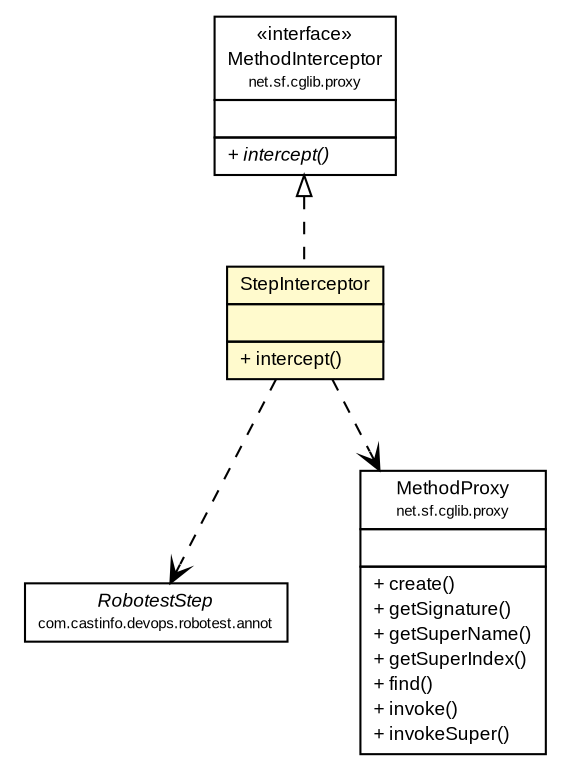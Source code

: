 #!/usr/local/bin/dot
#
# Class diagram 
# Generated by UMLGraph version R5_6-24-gf6e263 (https://www.umlgraph.org/)
#

digraph G {
	edge [fontname="arial",fontsize=10,labelfontname="arial",labelfontsize=10];
	node [fontname="arial",fontsize=10,shape=plaintext];
	nodesep=0.25;
	ranksep=0.5;
	// com.castinfo.devops.robotest.annot.RobotestStep
	c2034 [label=<<table title="com.castinfo.devops.robotest.annot.RobotestStep" border="0" cellborder="1" cellspacing="0" cellpadding="2" port="p" href="./annot/RobotestStep.html">
		<tr><td><table border="0" cellspacing="0" cellpadding="1">
<tr><td align="center" balign="center"><font face="arial italic"> RobotestStep </font></td></tr>
<tr><td align="center" balign="center"><font point-size="7.0"> com.castinfo.devops.robotest.annot </font></td></tr>
		</table></td></tr>
		</table>>, URL="./annot/RobotestStep.html", fontname="arial", fontcolor="black", fontsize=9.0];
	// com.castinfo.devops.robotest.StepInterceptor
	c2056 [label=<<table title="com.castinfo.devops.robotest.StepInterceptor" border="0" cellborder="1" cellspacing="0" cellpadding="2" port="p" bgcolor="lemonChiffon" href="./StepInterceptor.html">
		<tr><td><table border="0" cellspacing="0" cellpadding="1">
<tr><td align="center" balign="center"> StepInterceptor </td></tr>
		</table></td></tr>
		<tr><td><table border="0" cellspacing="0" cellpadding="1">
<tr><td align="left" balign="left">  </td></tr>
		</table></td></tr>
		<tr><td><table border="0" cellspacing="0" cellpadding="1">
<tr><td align="left" balign="left"> + intercept() </td></tr>
		</table></td></tr>
		</table>>, URL="./StepInterceptor.html", fontname="arial", fontcolor="black", fontsize=9.0];
	//com.castinfo.devops.robotest.StepInterceptor implements net.sf.cglib.proxy.MethodInterceptor
	c2076:p -> c2056:p [dir=back,arrowtail=empty,style=dashed];
	// com.castinfo.devops.robotest.StepInterceptor DEPEND net.sf.cglib.proxy.MethodProxy
	c2056:p -> c2077:p [taillabel="", label="", headlabel="", fontname="arial", fontcolor="black", fontsize=10.0, color="black", arrowhead=open, style=dashed];
	// com.castinfo.devops.robotest.StepInterceptor DEPEND com.castinfo.devops.robotest.annot.RobotestStep
	c2056:p -> c2034:p [taillabel="", label="", headlabel="", fontname="arial", fontcolor="black", fontsize=10.0, color="black", arrowhead=open, style=dashed];
	// net.sf.cglib.proxy.MethodInterceptor
	c2076 [label=<<table title="net.sf.cglib.proxy.MethodInterceptor" border="0" cellborder="1" cellspacing="0" cellpadding="2" port="p" href="https://java.sun.com/j2se/1.4.2/docs/api/net/sf/cglib/proxy/MethodInterceptor.html">
		<tr><td><table border="0" cellspacing="0" cellpadding="1">
<tr><td align="center" balign="center"> &#171;interface&#187; </td></tr>
<tr><td align="center" balign="center"> MethodInterceptor </td></tr>
<tr><td align="center" balign="center"><font point-size="7.0"> net.sf.cglib.proxy </font></td></tr>
		</table></td></tr>
		<tr><td><table border="0" cellspacing="0" cellpadding="1">
<tr><td align="left" balign="left">  </td></tr>
		</table></td></tr>
		<tr><td><table border="0" cellspacing="0" cellpadding="1">
<tr><td align="left" balign="left"><font face="arial italic" point-size="9.0"> + intercept() </font></td></tr>
		</table></td></tr>
		</table>>, URL="https://java.sun.com/j2se/1.4.2/docs/api/net/sf/cglib/proxy/MethodInterceptor.html", fontname="arial", fontcolor="black", fontsize=9.0];
	// net.sf.cglib.proxy.MethodProxy
	c2077 [label=<<table title="net.sf.cglib.proxy.MethodProxy" border="0" cellborder="1" cellspacing="0" cellpadding="2" port="p" href="https://java.sun.com/j2se/1.4.2/docs/api/net/sf/cglib/proxy/MethodProxy.html">
		<tr><td><table border="0" cellspacing="0" cellpadding="1">
<tr><td align="center" balign="center"> MethodProxy </td></tr>
<tr><td align="center" balign="center"><font point-size="7.0"> net.sf.cglib.proxy </font></td></tr>
		</table></td></tr>
		<tr><td><table border="0" cellspacing="0" cellpadding="1">
<tr><td align="left" balign="left">  </td></tr>
		</table></td></tr>
		<tr><td><table border="0" cellspacing="0" cellpadding="1">
<tr><td align="left" balign="left"> + create() </td></tr>
<tr><td align="left" balign="left"> + getSignature() </td></tr>
<tr><td align="left" balign="left"> + getSuperName() </td></tr>
<tr><td align="left" balign="left"> + getSuperIndex() </td></tr>
<tr><td align="left" balign="left"> + find() </td></tr>
<tr><td align="left" balign="left"> + invoke() </td></tr>
<tr><td align="left" balign="left"> + invokeSuper() </td></tr>
		</table></td></tr>
		</table>>, URL="https://java.sun.com/j2se/1.4.2/docs/api/net/sf/cglib/proxy/MethodProxy.html", fontname="arial", fontcolor="black", fontsize=9.0];
}

